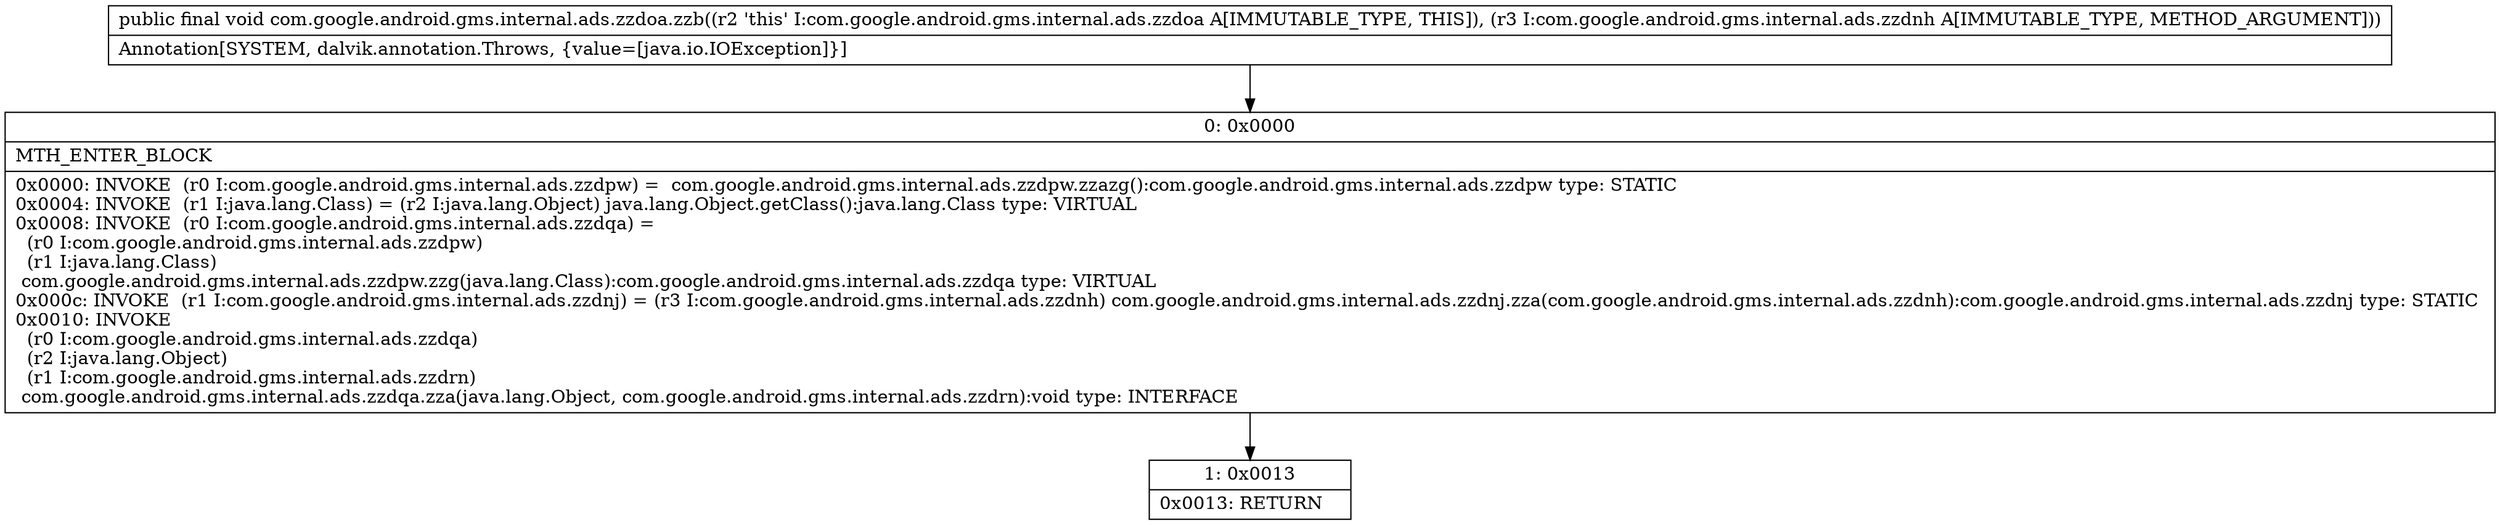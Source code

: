 digraph "CFG forcom.google.android.gms.internal.ads.zzdoa.zzb(Lcom\/google\/android\/gms\/internal\/ads\/zzdnh;)V" {
Node_0 [shape=record,label="{0\:\ 0x0000|MTH_ENTER_BLOCK\l|0x0000: INVOKE  (r0 I:com.google.android.gms.internal.ads.zzdpw) =  com.google.android.gms.internal.ads.zzdpw.zzazg():com.google.android.gms.internal.ads.zzdpw type: STATIC \l0x0004: INVOKE  (r1 I:java.lang.Class) = (r2 I:java.lang.Object) java.lang.Object.getClass():java.lang.Class type: VIRTUAL \l0x0008: INVOKE  (r0 I:com.google.android.gms.internal.ads.zzdqa) = \l  (r0 I:com.google.android.gms.internal.ads.zzdpw)\l  (r1 I:java.lang.Class)\l com.google.android.gms.internal.ads.zzdpw.zzg(java.lang.Class):com.google.android.gms.internal.ads.zzdqa type: VIRTUAL \l0x000c: INVOKE  (r1 I:com.google.android.gms.internal.ads.zzdnj) = (r3 I:com.google.android.gms.internal.ads.zzdnh) com.google.android.gms.internal.ads.zzdnj.zza(com.google.android.gms.internal.ads.zzdnh):com.google.android.gms.internal.ads.zzdnj type: STATIC \l0x0010: INVOKE  \l  (r0 I:com.google.android.gms.internal.ads.zzdqa)\l  (r2 I:java.lang.Object)\l  (r1 I:com.google.android.gms.internal.ads.zzdrn)\l com.google.android.gms.internal.ads.zzdqa.zza(java.lang.Object, com.google.android.gms.internal.ads.zzdrn):void type: INTERFACE \l}"];
Node_1 [shape=record,label="{1\:\ 0x0013|0x0013: RETURN   \l}"];
MethodNode[shape=record,label="{public final void com.google.android.gms.internal.ads.zzdoa.zzb((r2 'this' I:com.google.android.gms.internal.ads.zzdoa A[IMMUTABLE_TYPE, THIS]), (r3 I:com.google.android.gms.internal.ads.zzdnh A[IMMUTABLE_TYPE, METHOD_ARGUMENT]))  | Annotation[SYSTEM, dalvik.annotation.Throws, \{value=[java.io.IOException]\}]\l}"];
MethodNode -> Node_0;
Node_0 -> Node_1;
}

